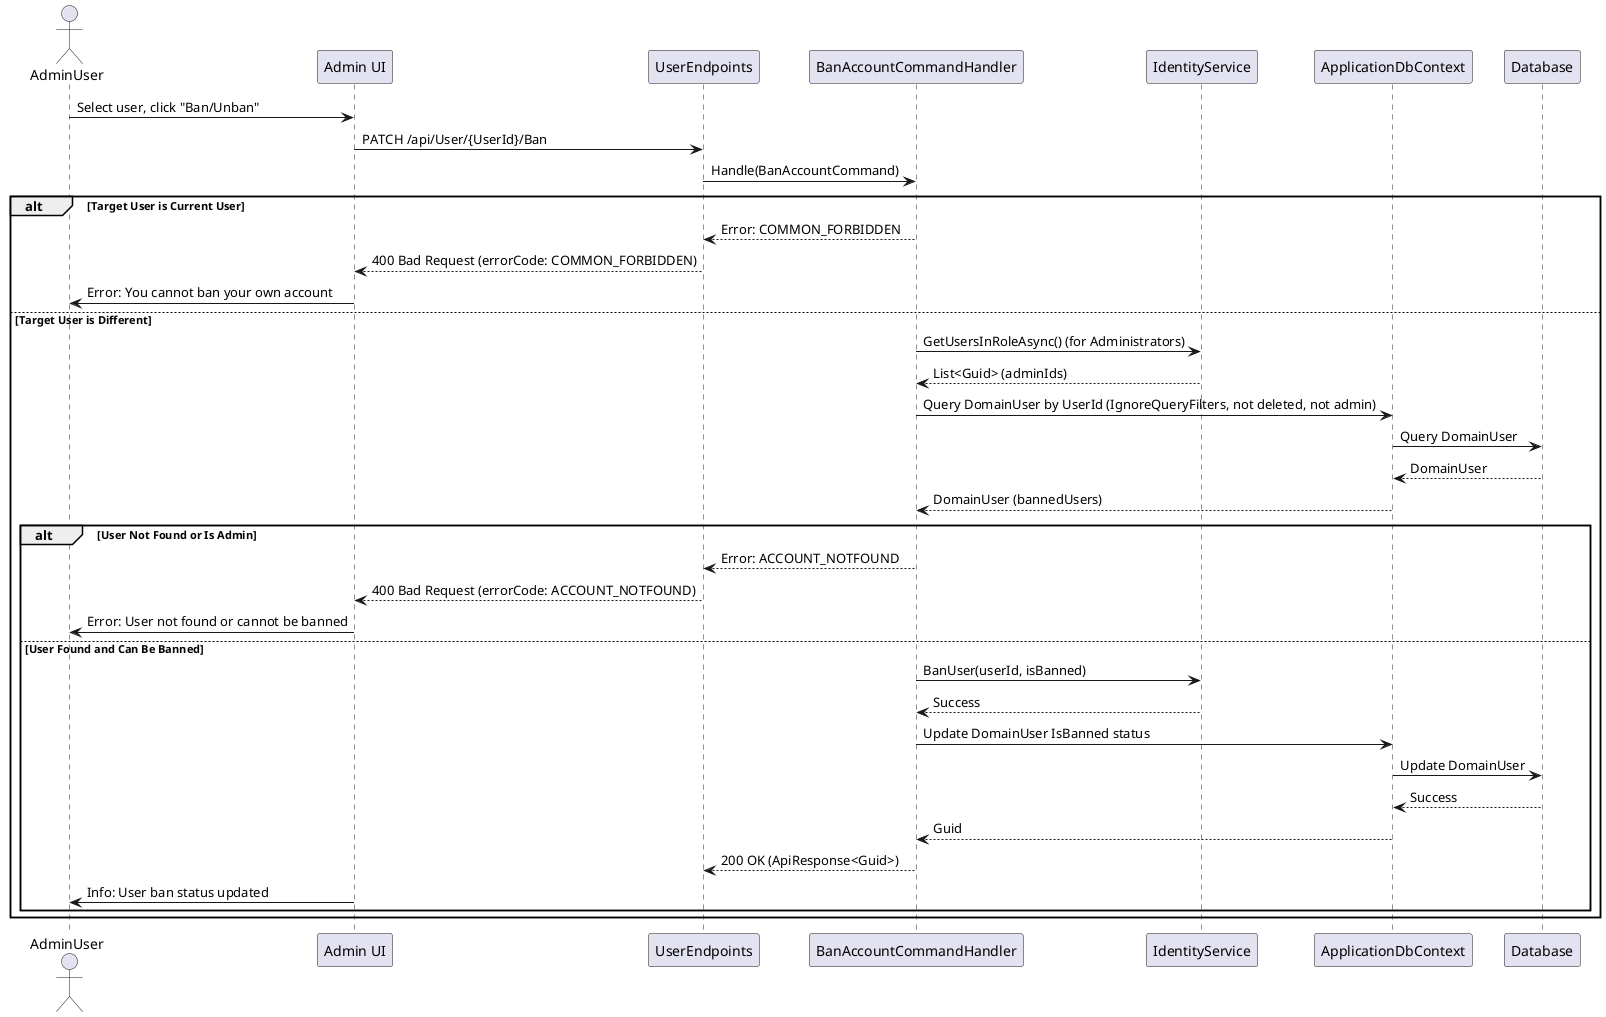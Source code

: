 @startuml
actor AdminUser
participant "Admin UI" as UI
participant UserEndpoints
participant BanAccountCommandHandler as Handler
participant IdentityService
participant ApplicationDbContext
participant Database

AdminUser -> UI : Select user, click "Ban/Unban"
UI -> UserEndpoints : PATCH /api/User/{UserId}/Ban
UserEndpoints -> Handler : Handle(BanAccountCommand)
alt Target User is Current User
    Handler --> UserEndpoints : Error: COMMON_FORBIDDEN
    UserEndpoints --> UI : 400 Bad Request (errorCode: COMMON_FORBIDDEN)
    UI -> AdminUser : Error: You cannot ban your own account
else Target User is Different
    Handler -> IdentityService : GetUsersInRoleAsync() (for Administrators)
    IdentityService --> Handler : List<Guid> (adminIds)
    Handler -> ApplicationDbContext : Query DomainUser by UserId (IgnoreQueryFilters, not deleted, not admin)
    ApplicationDbContext -> Database : Query DomainUser
    Database --> ApplicationDbContext : DomainUser
    ApplicationDbContext --> Handler : DomainUser (bannedUsers)
    alt User Not Found or Is Admin
        Handler --> UserEndpoints : Error: ACCOUNT_NOTFOUND
        UserEndpoints --> UI : 400 Bad Request (errorCode: ACCOUNT_NOTFOUND)
        UI -> AdminUser : Error: User not found or cannot be banned
    else User Found and Can Be Banned
        Handler -> IdentityService : BanUser(userId, isBanned)
        IdentityService --> Handler : Success
        Handler -> ApplicationDbContext : Update DomainUser IsBanned status
        ApplicationDbContext -> Database : Update DomainUser
        Database --> ApplicationDbContext : Success
        ApplicationDbContext --> Handler : Guid
        Handler --> UserEndpoints : 200 OK (ApiResponse<Guid>)
        UI -> AdminUser : Info: User ban status updated
    end
end
@enduml